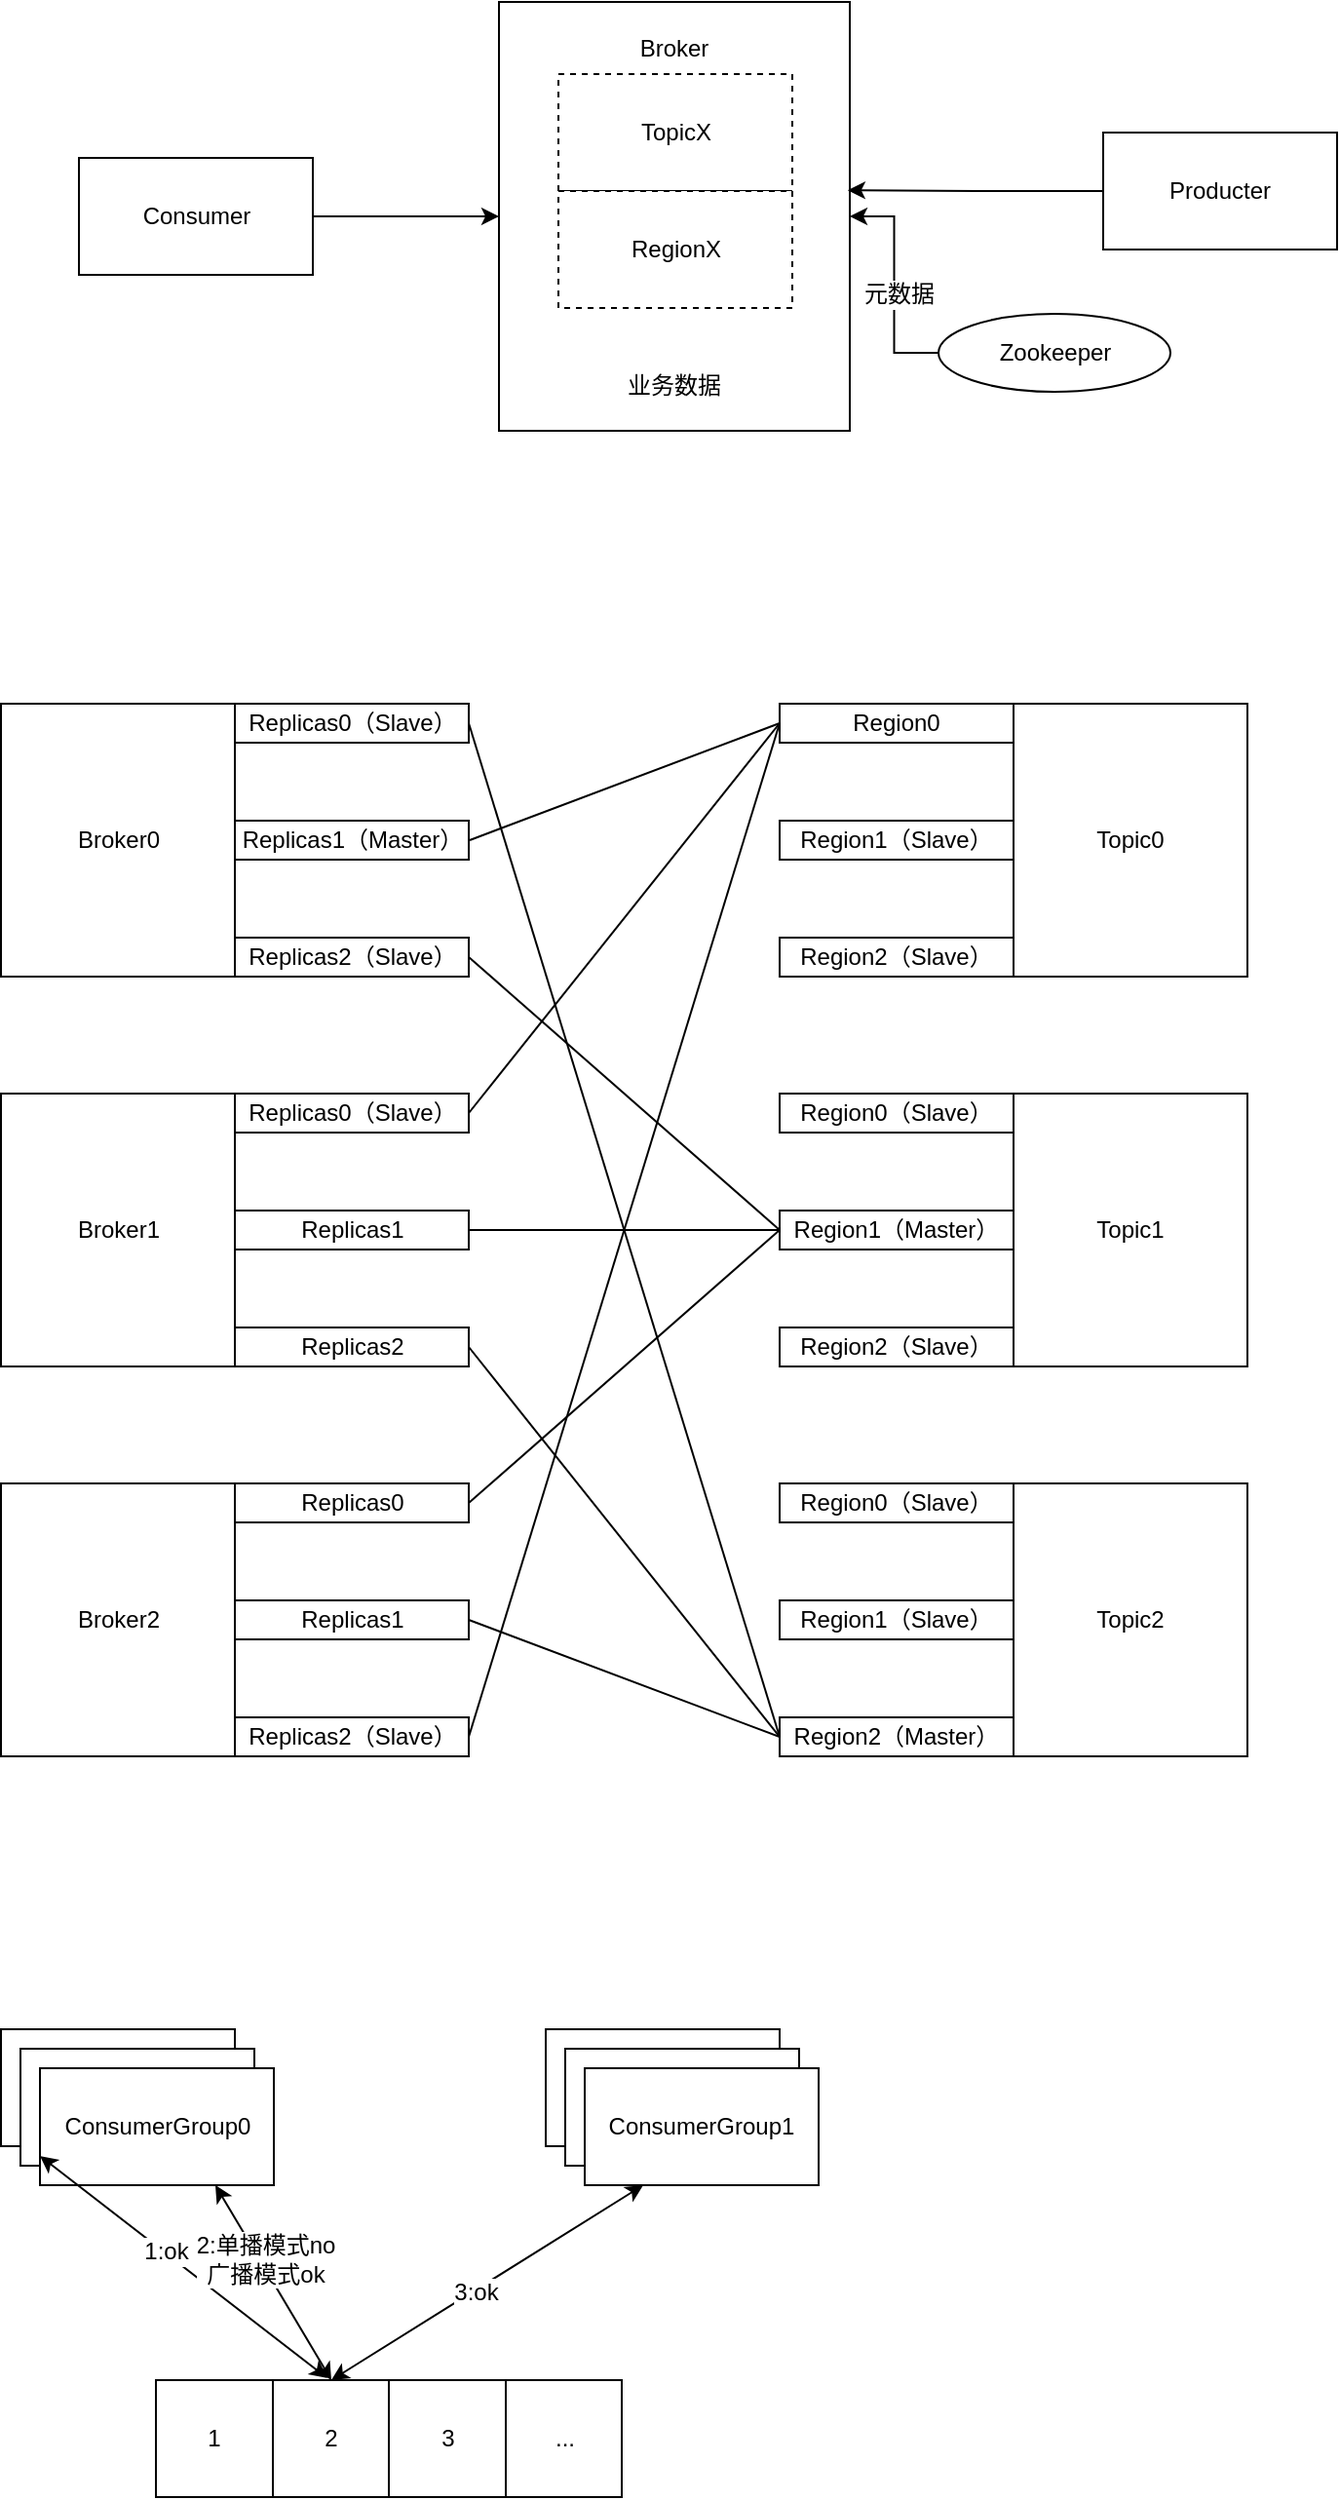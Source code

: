 <mxfile version="7.1.6" type="device" userAgent="Mozilla/5.0 (X11; Linux x86_64) AppleWebKit/537.36 (KHTML, like Gecko) draw.io/7.1.6 Chrome/58.0.303.110 Electron/1.7.5 Safari/537.36" editor="www.draw.io"><diagram id="8HdPPavlg0hs8LvCiRic" name="Page-1"><mxGraphModel dx="-31" dy="-1472" grid="1" gridSize="10" guides="1" tooltips="1" connect="1" arrows="1" fold="1" page="1" pageScale="1" pageWidth="827" pageHeight="1169" background="#ffffff" math="0" shadow="0"><root><mxCell id="0"/><mxCell id="1" parent="0"/><mxCell id="160" value="Broker&lt;br&gt;&lt;br&gt;&lt;br&gt;&lt;br&gt;&lt;br&gt;&lt;br&gt;&lt;br&gt;&lt;br&gt;&lt;br&gt;&lt;br&gt;&lt;br&gt;&lt;br&gt;业务数据&lt;br&gt;" style="rounded=0;whiteSpace=wrap;html=1;align=center;" vertex="1" parent="1"><mxGeometry x="1976" y="2400" width="180" height="220" as="geometry"/></mxCell><mxCell id="161" value="" style="edgeStyle=orthogonalEdgeStyle;rounded=0;orthogonalLoop=1;jettySize=auto;html=1;entryX=0;entryY=0.5;entryDx=0;entryDy=0;" edge="1" source="162" target="160" parent="1"><mxGeometry relative="1" as="geometry"><mxPoint x="780.5" y="-140" as="targetPoint"/></mxGeometry></mxCell><mxCell id="162" value="Consumer" style="rounded=0;whiteSpace=wrap;html=1;align=center;" vertex="1" parent="1"><mxGeometry x="1760.5" y="2480" width="120" height="60" as="geometry"/></mxCell><mxCell id="163" value="" style="edgeStyle=orthogonalEdgeStyle;rounded=0;orthogonalLoop=1;jettySize=auto;html=1;entryX=0.994;entryY=0.439;entryDx=0;entryDy=0;entryPerimeter=0;" edge="1" source="164" target="160" parent="1"><mxGeometry relative="1" as="geometry"><mxPoint x="1026" y="-150" as="targetPoint"/></mxGeometry></mxCell><mxCell id="164" value="Producter" style="rounded=0;whiteSpace=wrap;html=1;align=center;" vertex="1" parent="1"><mxGeometry x="2286" y="2467" width="120" height="60" as="geometry"/></mxCell><mxCell id="165" value="TopicX" style="rounded=0;whiteSpace=wrap;html=1;align=center;dashed=1;" vertex="1" parent="1"><mxGeometry x="2006.5" y="2437" width="120" height="60" as="geometry"/></mxCell><mxCell id="166" value="RegionX" style="rounded=0;whiteSpace=wrap;html=1;align=center;dashed=1;" vertex="1" parent="1"><mxGeometry x="2006.5" y="2497" width="120" height="60" as="geometry"/></mxCell><mxCell id="167" value="" style="edgeStyle=orthogonalEdgeStyle;rounded=0;orthogonalLoop=1;jettySize=auto;html=1;" edge="1" treatAsSingle="0" source="169" target="160" parent="1"><mxGeometry x="506" y="-250" as="geometry"/></mxCell><mxCell id="168" value="元数据" style="text;html=1;resizable=0;points=[];align=center;verticalAlign=middle;labelBackgroundColor=#ffffff;" vertex="1" connectable="0" parent="167"><mxGeometry x="-0.074" y="-2" relative="1" as="geometry"><mxPoint as="offset"/></mxGeometry></mxCell><mxCell id="169" value="Zookeeper" style="ellipse;whiteSpace=wrap;html=1;align=center;" vertex="1" parent="1"><mxGeometry x="2201.5" y="2560" width="119" height="40" as="geometry"/></mxCell><mxCell id="170" value="" style="group" vertex="1" connectable="0" treatAsSingle="0" parent="1"><mxGeometry x="1720.5" y="2760" width="639.5" height="540" as="geometry"/></mxCell><mxCell id="171" value="" style="group" vertex="1" connectable="0" treatAsSingle="0" parent="170"><mxGeometry x="399.5" width="240" height="140" as="geometry"/></mxCell><mxCell id="172" value="Topic0" style="rounded=0;whiteSpace=wrap;html=1;align=center;" vertex="1" parent="171"><mxGeometry x="120" width="120" height="140" as="geometry"/></mxCell><mxCell id="173" value="Region0" style="rounded=0;whiteSpace=wrap;html=1;align=center;" vertex="1" parent="171"><mxGeometry width="120" height="20" as="geometry"/></mxCell><mxCell id="174" value="Region1（Slave）" style="rounded=0;whiteSpace=wrap;html=1;align=center;" vertex="1" parent="171"><mxGeometry y="60" width="120" height="20" as="geometry"/></mxCell><mxCell id="175" value="Region2（Slave）" style="rounded=0;whiteSpace=wrap;html=1;align=center;" vertex="1" parent="171"><mxGeometry y="120" width="120" height="20" as="geometry"/></mxCell><mxCell id="176" value="" style="group" vertex="1" connectable="0" treatAsSingle="0" parent="170"><mxGeometry x="399.5" y="200" width="240" height="140" as="geometry"/></mxCell><mxCell id="177" value="Topic1" style="rounded=0;whiteSpace=wrap;html=1;align=center;" vertex="1" parent="176"><mxGeometry x="120" width="120" height="140" as="geometry"/></mxCell><mxCell id="178" value="Region0（Slave）&lt;br&gt;" style="rounded=0;whiteSpace=wrap;html=1;align=center;" vertex="1" parent="176"><mxGeometry width="120" height="20" as="geometry"/></mxCell><mxCell id="179" value="Region1（Master）&lt;br&gt;" style="rounded=0;whiteSpace=wrap;html=1;align=center;" vertex="1" parent="176"><mxGeometry y="60" width="120" height="20" as="geometry"/></mxCell><mxCell id="180" value="Region2（Slave）&lt;br&gt;" style="rounded=0;whiteSpace=wrap;html=1;align=center;" vertex="1" parent="176"><mxGeometry y="120" width="120" height="20" as="geometry"/></mxCell><mxCell id="181" value="" style="group" vertex="1" connectable="0" treatAsSingle="0" parent="170"><mxGeometry x="399.5" y="400" width="240" height="140" as="geometry"/></mxCell><mxCell id="182" value="Topic2" style="rounded=0;whiteSpace=wrap;html=1;align=center;" vertex="1" parent="181"><mxGeometry x="120" width="120" height="140" as="geometry"/></mxCell><mxCell id="183" value="Region0（Slave）&lt;br&gt;" style="rounded=0;whiteSpace=wrap;html=1;align=center;" vertex="1" parent="181"><mxGeometry width="120" height="20" as="geometry"/></mxCell><mxCell id="184" value="Region1（Slave）&lt;br&gt;" style="rounded=0;whiteSpace=wrap;html=1;align=center;" vertex="1" parent="181"><mxGeometry y="60" width="120" height="20" as="geometry"/></mxCell><mxCell id="185" value="Region2（Master）&lt;br&gt;" style="rounded=0;whiteSpace=wrap;html=1;align=center;" vertex="1" parent="181"><mxGeometry y="120" width="120" height="20" as="geometry"/></mxCell><mxCell id="186" value="" style="group" vertex="1" connectable="0" treatAsSingle="0" parent="170"><mxGeometry width="240" height="140" as="geometry"/></mxCell><mxCell id="187" value="Broker0" style="rounded=0;whiteSpace=wrap;html=1;align=center;" vertex="1" parent="186"><mxGeometry width="120" height="140" as="geometry"/></mxCell><mxCell id="188" value="Replicas0（Slave）" style="rounded=0;whiteSpace=wrap;html=1;align=center;" vertex="1" parent="186"><mxGeometry x="120" width="120" height="20" as="geometry"/></mxCell><mxCell id="189" value="Replicas1（Master）&lt;br&gt;" style="rounded=0;whiteSpace=wrap;html=1;align=center;" vertex="1" parent="186"><mxGeometry x="120" y="60" width="120" height="20" as="geometry"/></mxCell><mxCell id="190" value="&lt;span&gt;Replicas2（Slave）&lt;/span&gt;" style="rounded=0;whiteSpace=wrap;html=1;align=center;" vertex="1" parent="186"><mxGeometry x="120" y="120" width="120" height="20" as="geometry"/></mxCell><mxCell id="191" value="" style="group" vertex="1" connectable="0" treatAsSingle="0" parent="170"><mxGeometry y="200" width="240" height="140" as="geometry"/></mxCell><mxCell id="192" value="Broker1" style="rounded=0;whiteSpace=wrap;html=1;align=center;" vertex="1" parent="191"><mxGeometry width="120" height="140" as="geometry"/></mxCell><mxCell id="193" value="Replicas0（Slave）" style="rounded=0;whiteSpace=wrap;html=1;align=center;" vertex="1" parent="191"><mxGeometry x="120" width="120" height="20" as="geometry"/></mxCell><mxCell id="194" value="Replicas1&lt;br&gt;" style="rounded=0;whiteSpace=wrap;html=1;align=center;" vertex="1" parent="191"><mxGeometry x="120" y="60" width="120" height="20" as="geometry"/></mxCell><mxCell id="195" value="&lt;span&gt;Replicas2&lt;/span&gt;" style="rounded=0;whiteSpace=wrap;html=1;align=center;" vertex="1" parent="191"><mxGeometry x="120" y="120" width="120" height="20" as="geometry"/></mxCell><mxCell id="196" value="" style="group" vertex="1" connectable="0" treatAsSingle="0" parent="170"><mxGeometry y="400" width="240" height="140" as="geometry"/></mxCell><mxCell id="197" value="Broker2" style="rounded=0;whiteSpace=wrap;html=1;align=center;" vertex="1" parent="196"><mxGeometry width="120" height="140" as="geometry"/></mxCell><mxCell id="198" value="Replicas0" style="rounded=0;whiteSpace=wrap;html=1;align=center;" vertex="1" parent="196"><mxGeometry x="120" width="120" height="20" as="geometry"/></mxCell><mxCell id="199" value="Replicas1&lt;br&gt;" style="rounded=0;whiteSpace=wrap;html=1;align=center;" vertex="1" parent="196"><mxGeometry x="120" y="60" width="120" height="20" as="geometry"/></mxCell><mxCell id="200" value="&lt;span&gt;Replicas2（Slave）&lt;/span&gt;" style="rounded=0;whiteSpace=wrap;html=1;align=center;" vertex="1" parent="196"><mxGeometry x="120" y="120" width="120" height="20" as="geometry"/></mxCell><mxCell id="201" value="" style="endArrow=none;html=1;entryX=1;entryY=0.5;entryDx=0;entryDy=0;exitX=0;exitY=0.5;exitDx=0;exitDy=0;" edge="1" parent="170" source="185" target="195"><mxGeometry width="50" height="50" relative="1" as="geometry"><mxPoint x="409.5" y="220" as="sourcePoint"/><mxPoint x="250.5" y="20" as="targetPoint"/></mxGeometry></mxCell><mxCell id="202" value="" style="endArrow=none;html=1;entryX=1;entryY=0.5;entryDx=0;entryDy=0;" edge="1" parent="170" target="190"><mxGeometry width="50" height="50" relative="1" as="geometry"><mxPoint x="399.5" y="270" as="sourcePoint"/><mxPoint x="260.5" y="30" as="targetPoint"/></mxGeometry></mxCell><mxCell id="203" value="" style="endArrow=none;html=1;entryX=1;entryY=0.5;entryDx=0;entryDy=0;" edge="1" parent="170" target="200"><mxGeometry width="50" height="50" relative="1" as="geometry"><mxPoint x="399.5" y="10" as="sourcePoint"/><mxPoint x="250.5" y="140" as="targetPoint"/></mxGeometry></mxCell><mxCell id="204" value="" style="endArrow=none;html=1;" edge="1" parent="170"><mxGeometry width="50" height="50" relative="1" as="geometry"><mxPoint x="399.5" y="10" as="sourcePoint"/><mxPoint x="240.5" y="70" as="targetPoint"/></mxGeometry></mxCell><mxCell id="205" value="" style="endArrow=none;html=1;entryX=1;entryY=0.5;entryDx=0;entryDy=0;exitX=0;exitY=0.5;exitDx=0;exitDy=0;" edge="1" parent="170" source="179" target="194"><mxGeometry width="50" height="50" relative="1" as="geometry"><mxPoint x="429.5" y="360" as="sourcePoint"/><mxPoint x="270.5" y="160" as="targetPoint"/></mxGeometry></mxCell><mxCell id="206" value="" style="endArrow=none;html=1;entryX=1;entryY=0.5;entryDx=0;entryDy=0;exitX=0;exitY=0.5;exitDx=0;exitDy=0;" edge="1" parent="170" source="185" target="199"><mxGeometry width="50" height="50" relative="1" as="geometry"><mxPoint x="439.5" y="370" as="sourcePoint"/><mxPoint x="280.5" y="170" as="targetPoint"/></mxGeometry></mxCell><mxCell id="207" value="" style="endArrow=none;html=1;entryX=0;entryY=0.5;entryDx=0;entryDy=0;exitX=1;exitY=0.5;exitDx=0;exitDy=0;" edge="1" parent="170" source="193" target="173"><mxGeometry width="50" height="50" relative="1" as="geometry"><mxPoint x="449.5" y="380" as="sourcePoint"/><mxPoint x="290.5" y="180" as="targetPoint"/></mxGeometry></mxCell><mxCell id="208" value="" style="endArrow=none;html=1;exitX=1;exitY=0.5;exitDx=0;exitDy=0;" edge="1" parent="170" source="198"><mxGeometry width="50" height="50" relative="1" as="geometry"><mxPoint x="459.5" y="390" as="sourcePoint"/><mxPoint x="399.5" y="270" as="targetPoint"/></mxGeometry></mxCell><mxCell id="209" value="" style="endArrow=none;html=1;entryX=1;entryY=0.5;entryDx=0;entryDy=0;exitX=0;exitY=0.5;exitDx=0;exitDy=0;" edge="1" parent="170" source="185" target="188"><mxGeometry width="50" height="50" relative="1" as="geometry"><mxPoint x="469.5" y="400" as="sourcePoint"/><mxPoint x="310.5" y="200" as="targetPoint"/></mxGeometry></mxCell><mxCell id="210" value="" style="group" vertex="1" connectable="0" treatAsSingle="0" parent="1"><mxGeometry x="1720.5" y="3440" width="419.5" height="240" as="geometry"/></mxCell><mxCell id="211" value="" style="group" vertex="1" connectable="0" treatAsSingle="0" parent="210"><mxGeometry width="140" height="80" as="geometry"/></mxCell><mxCell id="212" value="" style="rounded=0;whiteSpace=wrap;html=1;align=center;" vertex="1" parent="211"><mxGeometry width="120" height="60" as="geometry"/></mxCell><mxCell id="213" value="" style="rounded=0;whiteSpace=wrap;html=1;align=center;" vertex="1" parent="211"><mxGeometry x="10" y="10" width="120" height="60" as="geometry"/></mxCell><mxCell id="214" value="ConsumerGroup0" style="rounded=0;whiteSpace=wrap;html=1;align=center;" vertex="1" parent="211"><mxGeometry x="20" y="20" width="120" height="60" as="geometry"/></mxCell><mxCell id="215" value="" style="group" vertex="1" connectable="0" treatAsSingle="0" parent="210"><mxGeometry x="79.5" y="180" width="239" height="60" as="geometry"/></mxCell><mxCell id="216" value="" style="rounded=0;whiteSpace=wrap;html=1;align=center;" vertex="1" parent="215"><mxGeometry width="239" height="60" as="geometry"/></mxCell><mxCell id="217" value="" style="rounded=0;whiteSpace=wrap;html=1;align=center;" vertex="1" parent="215"><mxGeometry x="60" width="60" height="60" as="geometry"/></mxCell><mxCell id="218" value="" style="rounded=0;whiteSpace=wrap;html=1;align=center;" vertex="1" parent="215"><mxGeometry x="119.5" width="60" height="60" as="geometry"/></mxCell><mxCell id="219" value="1" style="text;html=1;strokeColor=none;fillColor=none;align=center;verticalAlign=middle;whiteSpace=wrap;rounded=0;" vertex="1" parent="215"><mxGeometry x="10" y="20" width="40" height="20" as="geometry"/></mxCell><mxCell id="220" value="2" style="text;html=1;strokeColor=none;fillColor=none;align=center;verticalAlign=middle;whiteSpace=wrap;rounded=0;" vertex="1" parent="215"><mxGeometry x="70" y="20" width="40" height="20" as="geometry"/></mxCell><mxCell id="221" value="3" style="text;html=1;strokeColor=none;fillColor=none;align=center;verticalAlign=middle;whiteSpace=wrap;rounded=0;" vertex="1" parent="215"><mxGeometry x="130" y="20" width="40" height="20" as="geometry"/></mxCell><mxCell id="222" value="..." style="text;html=1;strokeColor=none;fillColor=none;align=center;verticalAlign=middle;whiteSpace=wrap;rounded=0;" vertex="1" parent="215"><mxGeometry x="190" y="20" width="40" height="20" as="geometry"/></mxCell><mxCell id="223" value="" style="group" vertex="1" connectable="0" treatAsSingle="0" parent="210"><mxGeometry x="279.5" width="140" height="80" as="geometry"/></mxCell><mxCell id="224" value="" style="rounded=0;whiteSpace=wrap;html=1;align=center;" vertex="1" parent="223"><mxGeometry width="120" height="60" as="geometry"/></mxCell><mxCell id="225" value="" style="rounded=0;whiteSpace=wrap;html=1;align=center;" vertex="1" parent="223"><mxGeometry x="10" y="10" width="120" height="60" as="geometry"/></mxCell><mxCell id="226" value="ConsumerGroup1" style="rounded=0;whiteSpace=wrap;html=1;align=center;" vertex="1" parent="223"><mxGeometry x="20" y="20" width="120" height="60" as="geometry"/></mxCell><mxCell id="227" value="" style="endArrow=classic;startArrow=classic;html=1;entryX=0;entryY=0.75;entryDx=0;entryDy=0;exitX=0.368;exitY=-0.017;exitDx=0;exitDy=0;exitPerimeter=0;" edge="1" treatAsSingle="0" parent="210" source="216" target="214"><mxGeometry width="50" height="50" as="geometry"><mxPoint x="39.5" y="140" as="sourcePoint"/><mxPoint x="89.5" y="90" as="targetPoint"/></mxGeometry></mxCell><mxCell id="228" value="1:ok&lt;br&gt;" style="text;html=1;resizable=0;points=[];align=center;verticalAlign=middle;labelBackgroundColor=#ffffff;" vertex="1" connectable="0" parent="227"><mxGeometry x="0.133" y="-1" relative="1" as="geometry"><mxPoint as="offset"/></mxGeometry></mxCell><mxCell id="229" value="" style="endArrow=classic;startArrow=classic;html=1;entryX=0.75;entryY=1;entryDx=0;entryDy=0;exitX=0.5;exitY=0;exitDx=0;exitDy=0;" edge="1" treatAsSingle="0" parent="210" source="217" target="214"><mxGeometry width="50" height="50" as="geometry"><mxPoint x="47.5" y="189" as="sourcePoint"/><mxPoint x="60.5" y="90" as="targetPoint"/></mxGeometry></mxCell><mxCell id="230" value="2:单播模式no&lt;br&gt;广播模式ok&lt;br&gt;" style="text;html=1;resizable=0;points=[];align=center;verticalAlign=middle;labelBackgroundColor=#ffffff;" vertex="1" connectable="0" parent="229"><mxGeometry x="0.223" y="-2" relative="1" as="geometry"><mxPoint as="offset"/></mxGeometry></mxCell><mxCell id="231" value="" style="endArrow=classic;startArrow=classic;html=1;entryX=0.25;entryY=1;entryDx=0;entryDy=0;exitX=0.5;exitY=0;exitDx=0;exitDy=0;" edge="1" treatAsSingle="0" parent="210" source="217" target="226"><mxGeometry width="50" height="50" as="geometry"><mxPoint x="49.5" y="190" as="sourcePoint"/><mxPoint x="120.5" y="90" as="targetPoint"/></mxGeometry></mxCell><mxCell id="232" value="3:ok&lt;br&gt;" style="text;html=1;resizable=0;points=[];align=center;verticalAlign=middle;labelBackgroundColor=#ffffff;" vertex="1" connectable="0" parent="231"><mxGeometry x="-0.091" relative="1" as="geometry"><mxPoint x="1" as="offset"/></mxGeometry></mxCell></root></mxGraphModel></diagram></mxfile>